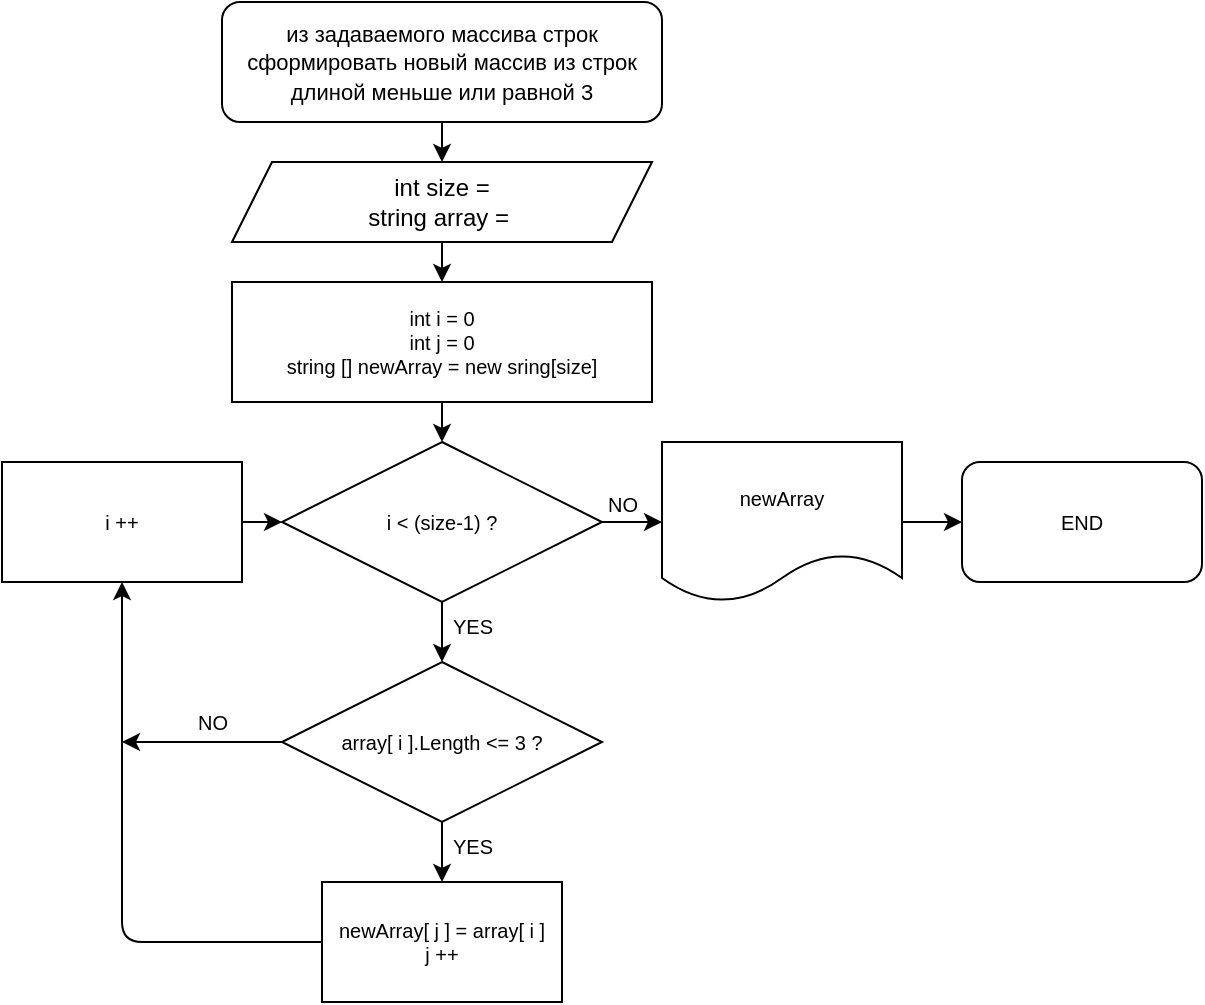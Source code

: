 <mxfile>
    <diagram id="y5qxzyQtIMNdIy70yzUR" name="Страница 1">
        <mxGraphModel dx="857" dy="311" grid="1" gridSize="10" guides="1" tooltips="1" connect="1" arrows="1" fold="1" page="1" pageScale="1" pageWidth="827" pageHeight="1169" math="0" shadow="0">
            <root>
                <mxCell id="0"/>
                <mxCell id="1" parent="0"/>
                <mxCell id="2" value="&lt;font style=&quot;font-size: 11px&quot;&gt;из задаваемого массива строк сформировать новый массив из строк длиной меньше или равной 3&lt;/font&gt;" style="rounded=1;whiteSpace=wrap;html=1;" parent="1" vertex="1">
                    <mxGeometry x="205" y="133" width="220" height="60" as="geometry"/>
                </mxCell>
                <mxCell id="10" value="" style="edgeStyle=none;html=1;fontSize=10;exitX=0.5;exitY=1;exitDx=0;exitDy=0;" parent="1" source="4" target="5" edge="1">
                    <mxGeometry relative="1" as="geometry"/>
                </mxCell>
                <mxCell id="3" value="int size =&lt;br&gt;string array =&amp;nbsp;" style="shape=parallelogram;perimeter=parallelogramPerimeter;whiteSpace=wrap;html=1;fixedSize=1;" parent="1" vertex="1">
                    <mxGeometry x="210" y="213" width="210" height="40" as="geometry"/>
                </mxCell>
                <mxCell id="11" value="" style="edgeStyle=none;html=1;fontSize=10;entryX=0.5;entryY=0;entryDx=0;entryDy=0;exitX=0.5;exitY=1;exitDx=0;exitDy=0;" parent="1" source="3" target="4" edge="1">
                    <mxGeometry relative="1" as="geometry">
                        <mxPoint x="195" y="253" as="sourcePoint"/>
                    </mxGeometry>
                </mxCell>
                <mxCell id="4" value="&lt;font style=&quot;font-size: 10px&quot;&gt;int i = 0&lt;br&gt;int j = 0&lt;br&gt;string [] newArray = new sring[size]&lt;br&gt;&lt;/font&gt;" style="rounded=0;whiteSpace=wrap;html=1;fontSize=8;" parent="1" vertex="1">
                    <mxGeometry x="210" y="273" width="210" height="60" as="geometry"/>
                </mxCell>
                <mxCell id="5" value="i &amp;lt; (size-1) ?" style="rhombus;whiteSpace=wrap;html=1;fontSize=10;" parent="1" vertex="1">
                    <mxGeometry x="235" y="353" width="160" height="80" as="geometry"/>
                </mxCell>
                <mxCell id="6" value="i ++" style="rounded=0;whiteSpace=wrap;html=1;fontSize=10;" parent="1" vertex="1">
                    <mxGeometry x="95" y="363" width="120" height="60" as="geometry"/>
                </mxCell>
                <mxCell id="7" value="array[ i ].Length &amp;lt;= 3 ?" style="rhombus;whiteSpace=wrap;html=1;fontSize=10;" parent="1" vertex="1">
                    <mxGeometry x="235" y="463" width="160" height="80" as="geometry"/>
                </mxCell>
                <mxCell id="8" value="&lt;font style=&quot;font-size: 10px&quot;&gt;newArray[&amp;nbsp;&lt;font&gt;j&amp;nbsp;&lt;/font&gt;] = array[ i ]&lt;br&gt;j ++&lt;/font&gt;" style="rounded=0;whiteSpace=wrap;html=1;fontSize=10;" parent="1" vertex="1">
                    <mxGeometry x="255" y="573" width="120" height="60" as="geometry"/>
                </mxCell>
                <mxCell id="12" value="" style="edgeStyle=none;html=1;fontSize=10;entryX=0.5;entryY=0;entryDx=0;entryDy=0;exitX=0.5;exitY=1;exitDx=0;exitDy=0;" parent="1" source="5" target="7" edge="1">
                    <mxGeometry relative="1" as="geometry">
                        <mxPoint x="165" y="183" as="sourcePoint"/>
                        <mxPoint x="165" y="203" as="targetPoint"/>
                    </mxGeometry>
                </mxCell>
                <mxCell id="13" value="" style="edgeStyle=none;html=1;fontSize=10;entryX=0.5;entryY=0;entryDx=0;entryDy=0;exitX=0.5;exitY=1;exitDx=0;exitDy=0;" parent="1" source="2" target="3" edge="1">
                    <mxGeometry relative="1" as="geometry">
                        <mxPoint x="185" y="253" as="sourcePoint"/>
                        <mxPoint x="185" y="273" as="targetPoint"/>
                    </mxGeometry>
                </mxCell>
                <mxCell id="14" value="" style="edgeStyle=none;html=1;fontSize=10;entryX=0.5;entryY=0;entryDx=0;entryDy=0;exitX=0.5;exitY=1;exitDx=0;exitDy=0;" parent="1" source="7" target="8" edge="1">
                    <mxGeometry relative="1" as="geometry">
                        <mxPoint x="155" y="493" as="sourcePoint"/>
                        <mxPoint x="155" y="513" as="targetPoint"/>
                    </mxGeometry>
                </mxCell>
                <mxCell id="15" value="" style="edgeStyle=none;html=1;fontSize=10;entryX=0.5;entryY=1;entryDx=0;entryDy=0;exitX=0;exitY=0.5;exitDx=0;exitDy=0;" parent="1" source="8" edge="1">
                    <mxGeometry relative="1" as="geometry">
                        <mxPoint x="165" y="543" as="sourcePoint"/>
                        <mxPoint x="155" y="423" as="targetPoint"/>
                        <Array as="points">
                            <mxPoint x="155" y="603"/>
                        </Array>
                    </mxGeometry>
                </mxCell>
                <mxCell id="16" value="" style="edgeStyle=none;html=1;fontSize=10;entryX=0;entryY=0.5;entryDx=0;entryDy=0;exitX=1;exitY=0.5;exitDx=0;exitDy=0;" parent="1" target="5" edge="1">
                    <mxGeometry relative="1" as="geometry">
                        <mxPoint x="215" y="393" as="sourcePoint"/>
                        <mxPoint x="205" y="483" as="targetPoint"/>
                    </mxGeometry>
                </mxCell>
                <mxCell id="17" value="" style="edgeStyle=none;html=1;fontSize=10;exitX=0;exitY=0.5;exitDx=0;exitDy=0;" parent="1" source="7" edge="1">
                    <mxGeometry relative="1" as="geometry">
                        <mxPoint x="425" y="553" as="sourcePoint"/>
                        <mxPoint x="155" y="503" as="targetPoint"/>
                    </mxGeometry>
                </mxCell>
                <mxCell id="18" value="newArray" style="shape=document;whiteSpace=wrap;html=1;boundedLbl=1;fontSize=10;" parent="1" vertex="1">
                    <mxGeometry x="425" y="353" width="120" height="80" as="geometry"/>
                </mxCell>
                <mxCell id="19" value="" style="edgeStyle=none;html=1;fontSize=10;entryX=0;entryY=0.5;entryDx=0;entryDy=0;exitX=1;exitY=0.5;exitDx=0;exitDy=0;" parent="1" source="5" target="18" edge="1">
                    <mxGeometry relative="1" as="geometry">
                        <mxPoint x="445" y="513" as="sourcePoint"/>
                        <mxPoint x="445" y="533" as="targetPoint"/>
                    </mxGeometry>
                </mxCell>
                <mxCell id="20" value="END" style="rounded=1;whiteSpace=wrap;html=1;fontSize=10;" parent="1" vertex="1">
                    <mxGeometry x="575" y="363" width="120" height="60" as="geometry"/>
                </mxCell>
                <mxCell id="21" value="" style="edgeStyle=none;html=1;fontSize=10;entryX=0;entryY=0.5;entryDx=0;entryDy=0;exitX=1;exitY=0.5;exitDx=0;exitDy=0;" parent="1" source="18" target="20" edge="1">
                    <mxGeometry relative="1" as="geometry">
                        <mxPoint x="525" y="523" as="sourcePoint"/>
                        <mxPoint x="525" y="543" as="targetPoint"/>
                    </mxGeometry>
                </mxCell>
                <mxCell id="22" value="NO" style="text;html=1;align=center;verticalAlign=middle;resizable=0;points=[];autosize=1;strokeColor=none;fillColor=none;fontSize=10;" parent="1" vertex="1">
                    <mxGeometry x="390" y="374" width="30" height="20" as="geometry"/>
                </mxCell>
                <mxCell id="23" value="YES" style="text;html=1;align=center;verticalAlign=middle;resizable=0;points=[];autosize=1;strokeColor=none;fillColor=none;fontSize=10;" parent="1" vertex="1">
                    <mxGeometry x="310" y="435" width="40" height="20" as="geometry"/>
                </mxCell>
                <mxCell id="24" value="YES" style="text;html=1;align=center;verticalAlign=middle;resizable=0;points=[];autosize=1;strokeColor=none;fillColor=none;fontSize=10;" parent="1" vertex="1">
                    <mxGeometry x="310" y="545" width="40" height="20" as="geometry"/>
                </mxCell>
                <mxCell id="25" value="NO" style="text;html=1;align=center;verticalAlign=middle;resizable=0;points=[];autosize=1;strokeColor=none;fillColor=none;fontSize=10;" parent="1" vertex="1">
                    <mxGeometry x="185" y="483" width="30" height="20" as="geometry"/>
                </mxCell>
            </root>
        </mxGraphModel>
    </diagram>
</mxfile>